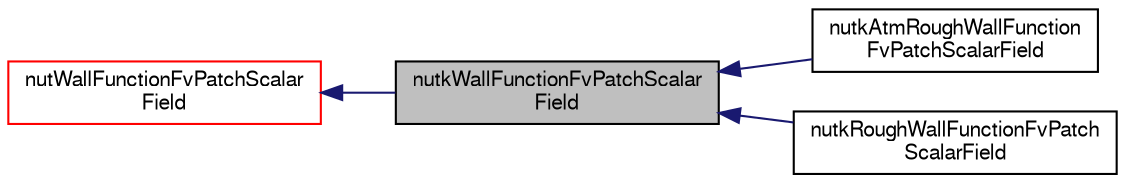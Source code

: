 digraph "nutkWallFunctionFvPatchScalarField"
{
  bgcolor="transparent";
  edge [fontname="FreeSans",fontsize="10",labelfontname="FreeSans",labelfontsize="10"];
  node [fontname="FreeSans",fontsize="10",shape=record];
  rankdir="LR";
  Node0 [label="nutkWallFunctionFvPatchScalar\lField",height=0.2,width=0.4,color="black", fillcolor="grey75", style="filled", fontcolor="black"];
  Node1 -> Node0 [dir="back",color="midnightblue",fontsize="10",style="solid",fontname="FreeSans"];
  Node1 [label="nutWallFunctionFvPatchScalar\lField",height=0.2,width=0.4,color="red",URL="$a31006.html",tooltip="This boundary condition provides a turbulent kinematic viscosity condition when using wall functions..."];
  Node0 -> Node3 [dir="back",color="midnightblue",fontsize="10",style="solid",fontname="FreeSans"];
  Node3 [label="nutkAtmRoughWallFunction\lFvPatchScalarField",height=0.2,width=0.4,color="black",URL="$a30974.html",tooltip="This boundary condition provides a turbulent kinematic viscosity for atmospheric velocity profiles..."];
  Node0 -> Node4 [dir="back",color="midnightblue",fontsize="10",style="solid",fontname="FreeSans"];
  Node4 [label="nutkRoughWallFunctionFvPatch\lScalarField",height=0.2,width=0.4,color="black",URL="$a30978.html",tooltip="This boundary condition provides a turbulent kinematic viscosity condition when using wall functions ..."];
}
